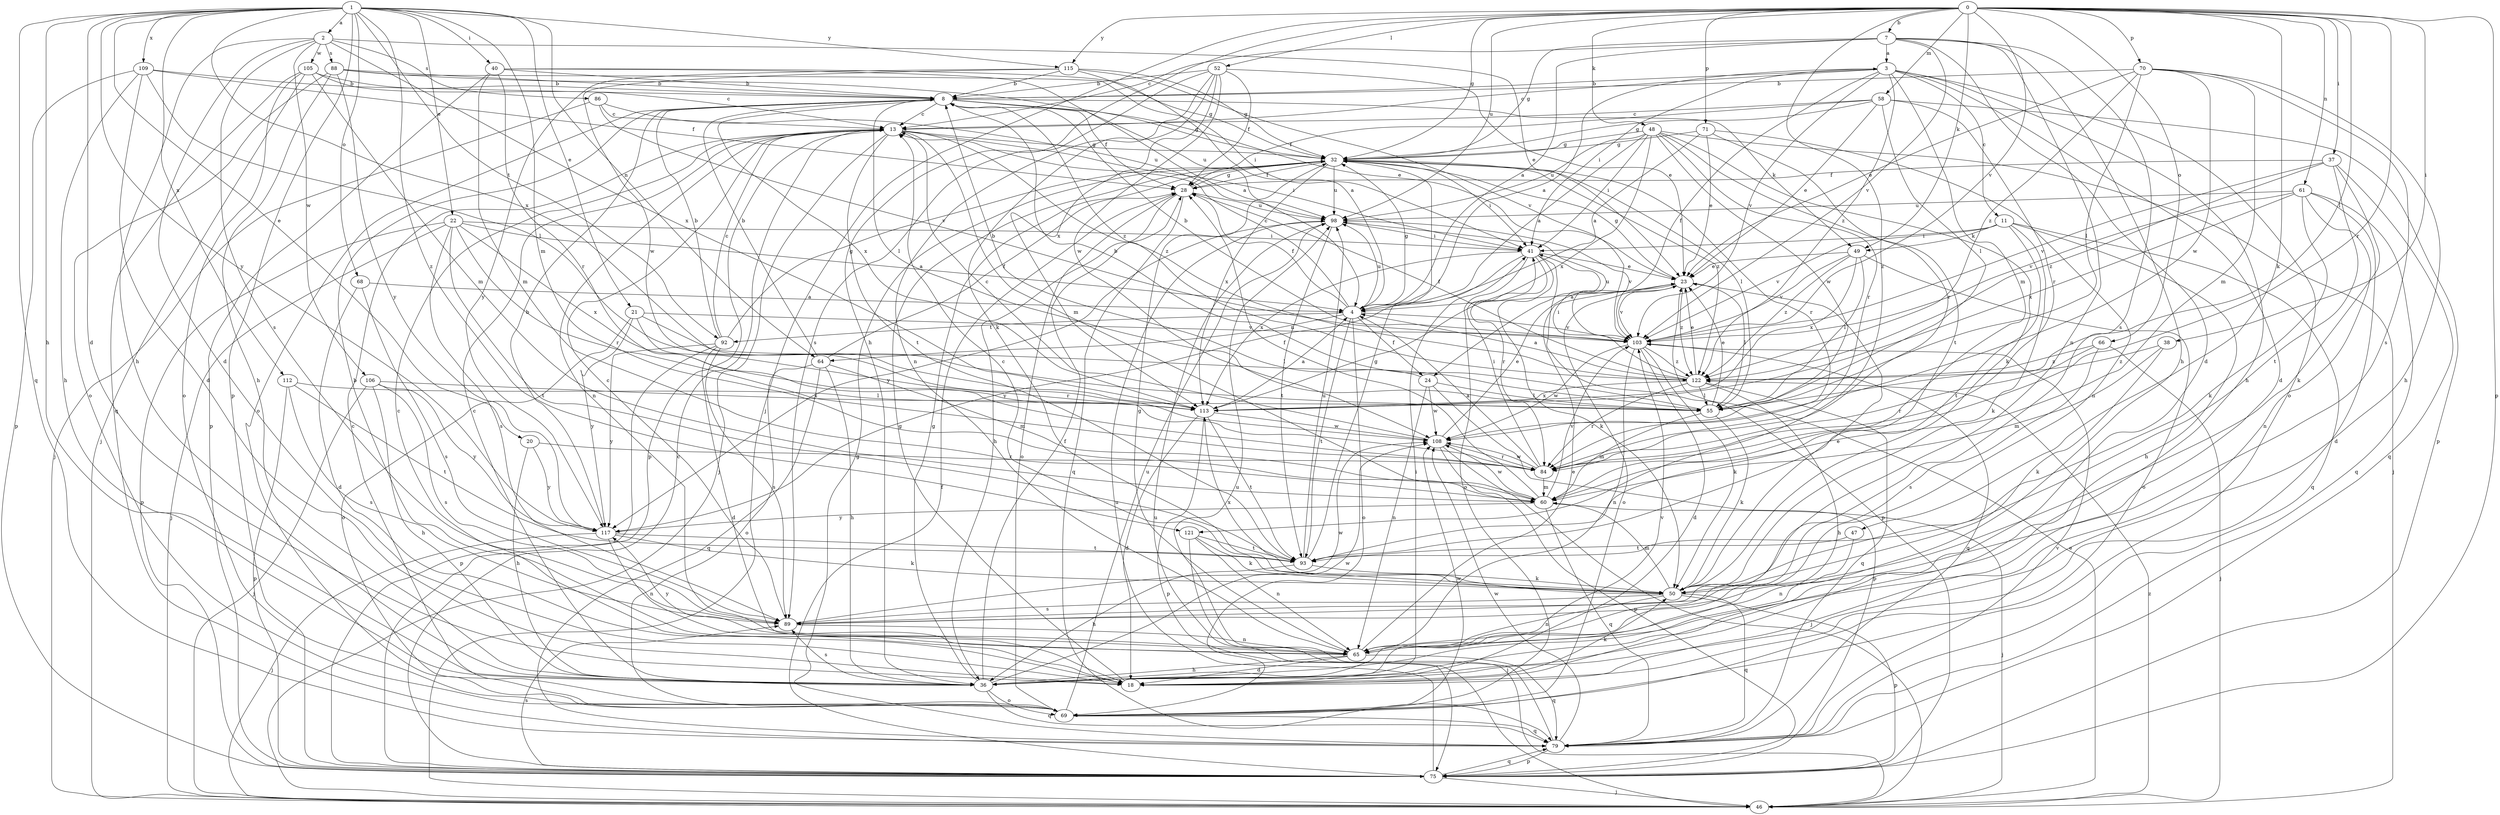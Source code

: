 strict digraph  {
0;
1;
2;
3;
4;
7;
8;
11;
13;
18;
20;
21;
22;
23;
24;
28;
32;
36;
37;
38;
40;
41;
46;
47;
48;
49;
50;
52;
55;
58;
60;
61;
64;
65;
66;
68;
69;
70;
71;
75;
79;
84;
86;
88;
89;
92;
93;
98;
103;
105;
106;
108;
109;
112;
113;
115;
117;
121;
122;
0 -> 7  [label=b];
0 -> 32  [label=g];
0 -> 36  [label=h];
0 -> 37  [label=i];
0 -> 38  [label=i];
0 -> 46  [label=j];
0 -> 47  [label=k];
0 -> 48  [label=k];
0 -> 49  [label=k];
0 -> 52  [label=l];
0 -> 55  [label=l];
0 -> 58  [label=m];
0 -> 61  [label=n];
0 -> 66  [label=o];
0 -> 70  [label=p];
0 -> 71  [label=p];
0 -> 75  [label=p];
0 -> 84  [label=r];
0 -> 98  [label=u];
0 -> 103  [label=v];
0 -> 115  [label=y];
0 -> 121  [label=z];
1 -> 2  [label=a];
1 -> 18  [label=d];
1 -> 20  [label=e];
1 -> 21  [label=e];
1 -> 22  [label=e];
1 -> 36  [label=h];
1 -> 40  [label=i];
1 -> 60  [label=m];
1 -> 64  [label=n];
1 -> 68  [label=o];
1 -> 75  [label=p];
1 -> 79  [label=q];
1 -> 92  [label=t];
1 -> 109  [label=x];
1 -> 112  [label=x];
1 -> 113  [label=x];
1 -> 115  [label=y];
1 -> 117  [label=y];
1 -> 121  [label=z];
2 -> 18  [label=d];
2 -> 23  [label=e];
2 -> 36  [label=h];
2 -> 86  [label=s];
2 -> 88  [label=s];
2 -> 89  [label=s];
2 -> 105  [label=w];
2 -> 106  [label=w];
2 -> 113  [label=x];
3 -> 8  [label=b];
3 -> 11  [label=c];
3 -> 13  [label=c];
3 -> 18  [label=d];
3 -> 24  [label=f];
3 -> 36  [label=h];
3 -> 41  [label=i];
3 -> 60  [label=m];
3 -> 69  [label=o];
3 -> 103  [label=v];
3 -> 122  [label=z];
4 -> 3  [label=a];
4 -> 13  [label=c];
4 -> 24  [label=f];
4 -> 28  [label=f];
4 -> 32  [label=g];
4 -> 64  [label=n];
4 -> 69  [label=o];
4 -> 92  [label=t];
4 -> 93  [label=t];
4 -> 98  [label=u];
4 -> 103  [label=v];
7 -> 3  [label=a];
7 -> 4  [label=a];
7 -> 13  [label=c];
7 -> 18  [label=d];
7 -> 32  [label=g];
7 -> 36  [label=h];
7 -> 65  [label=n];
7 -> 89  [label=s];
7 -> 103  [label=v];
8 -> 13  [label=c];
8 -> 28  [label=f];
8 -> 32  [label=g];
8 -> 49  [label=k];
8 -> 55  [label=l];
8 -> 69  [label=o];
8 -> 98  [label=u];
8 -> 113  [label=x];
8 -> 122  [label=z];
11 -> 36  [label=h];
11 -> 41  [label=i];
11 -> 49  [label=k];
11 -> 50  [label=k];
11 -> 79  [label=q];
11 -> 93  [label=t];
11 -> 103  [label=v];
13 -> 32  [label=g];
13 -> 41  [label=i];
13 -> 46  [label=j];
13 -> 60  [label=m];
13 -> 65  [label=n];
13 -> 75  [label=p];
13 -> 93  [label=t];
13 -> 122  [label=z];
18 -> 13  [label=c];
18 -> 32  [label=g];
18 -> 41  [label=i];
18 -> 50  [label=k];
20 -> 36  [label=h];
20 -> 84  [label=r];
20 -> 117  [label=y];
21 -> 55  [label=l];
21 -> 69  [label=o];
21 -> 84  [label=r];
21 -> 103  [label=v];
21 -> 117  [label=y];
22 -> 4  [label=a];
22 -> 41  [label=i];
22 -> 46  [label=j];
22 -> 75  [label=p];
22 -> 84  [label=r];
22 -> 89  [label=s];
22 -> 93  [label=t];
22 -> 113  [label=x];
23 -> 4  [label=a];
23 -> 32  [label=g];
23 -> 55  [label=l];
23 -> 69  [label=o];
23 -> 103  [label=v];
23 -> 122  [label=z];
24 -> 8  [label=b];
24 -> 55  [label=l];
24 -> 65  [label=n];
24 -> 75  [label=p];
24 -> 108  [label=w];
28 -> 32  [label=g];
28 -> 36  [label=h];
28 -> 69  [label=o];
28 -> 79  [label=q];
28 -> 98  [label=u];
32 -> 28  [label=f];
32 -> 41  [label=i];
32 -> 55  [label=l];
32 -> 84  [label=r];
32 -> 98  [label=u];
32 -> 113  [label=x];
32 -> 122  [label=z];
36 -> 13  [label=c];
36 -> 28  [label=f];
36 -> 32  [label=g];
36 -> 69  [label=o];
36 -> 79  [label=q];
36 -> 89  [label=s];
36 -> 103  [label=v];
36 -> 108  [label=w];
37 -> 28  [label=f];
37 -> 50  [label=k];
37 -> 79  [label=q];
37 -> 93  [label=t];
37 -> 103  [label=v];
37 -> 122  [label=z];
38 -> 50  [label=k];
38 -> 60  [label=m];
38 -> 122  [label=z];
40 -> 4  [label=a];
40 -> 8  [label=b];
40 -> 32  [label=g];
40 -> 60  [label=m];
40 -> 75  [label=p];
40 -> 84  [label=r];
41 -> 23  [label=e];
41 -> 50  [label=k];
41 -> 69  [label=o];
41 -> 75  [label=p];
41 -> 84  [label=r];
41 -> 113  [label=x];
41 -> 117  [label=y];
46 -> 23  [label=e];
46 -> 98  [label=u];
46 -> 122  [label=z];
47 -> 65  [label=n];
47 -> 93  [label=t];
48 -> 4  [label=a];
48 -> 32  [label=g];
48 -> 41  [label=i];
48 -> 46  [label=j];
48 -> 50  [label=k];
48 -> 84  [label=r];
48 -> 93  [label=t];
48 -> 98  [label=u];
48 -> 108  [label=w];
48 -> 113  [label=x];
49 -> 23  [label=e];
49 -> 55  [label=l];
49 -> 69  [label=o];
49 -> 103  [label=v];
49 -> 113  [label=x];
49 -> 122  [label=z];
50 -> 13  [label=c];
50 -> 23  [label=e];
50 -> 60  [label=m];
50 -> 65  [label=n];
50 -> 75  [label=p];
50 -> 79  [label=q];
50 -> 89  [label=s];
50 -> 113  [label=x];
52 -> 8  [label=b];
52 -> 23  [label=e];
52 -> 28  [label=f];
52 -> 50  [label=k];
52 -> 65  [label=n];
52 -> 89  [label=s];
52 -> 108  [label=w];
52 -> 113  [label=x];
55 -> 8  [label=b];
55 -> 23  [label=e];
55 -> 50  [label=k];
55 -> 60  [label=m];
58 -> 13  [label=c];
58 -> 23  [label=e];
58 -> 28  [label=f];
58 -> 32  [label=g];
58 -> 55  [label=l];
58 -> 75  [label=p];
58 -> 84  [label=r];
60 -> 28  [label=f];
60 -> 46  [label=j];
60 -> 79  [label=q];
60 -> 103  [label=v];
60 -> 108  [label=w];
60 -> 117  [label=y];
61 -> 18  [label=d];
61 -> 50  [label=k];
61 -> 65  [label=n];
61 -> 79  [label=q];
61 -> 98  [label=u];
61 -> 103  [label=v];
61 -> 113  [label=x];
64 -> 8  [label=b];
64 -> 28  [label=f];
64 -> 36  [label=h];
64 -> 60  [label=m];
64 -> 69  [label=o];
64 -> 79  [label=q];
65 -> 8  [label=b];
65 -> 18  [label=d];
65 -> 23  [label=e];
65 -> 32  [label=g];
65 -> 36  [label=h];
65 -> 79  [label=q];
65 -> 117  [label=y];
66 -> 46  [label=j];
66 -> 84  [label=r];
66 -> 89  [label=s];
66 -> 122  [label=z];
68 -> 4  [label=a];
68 -> 18  [label=d];
68 -> 89  [label=s];
69 -> 13  [label=c];
69 -> 79  [label=q];
69 -> 98  [label=u];
69 -> 108  [label=w];
70 -> 8  [label=b];
70 -> 23  [label=e];
70 -> 36  [label=h];
70 -> 55  [label=l];
70 -> 60  [label=m];
70 -> 89  [label=s];
70 -> 108  [label=w];
70 -> 122  [label=z];
71 -> 4  [label=a];
71 -> 23  [label=e];
71 -> 32  [label=g];
71 -> 65  [label=n];
71 -> 84  [label=r];
75 -> 13  [label=c];
75 -> 28  [label=f];
75 -> 46  [label=j];
75 -> 79  [label=q];
75 -> 89  [label=s];
75 -> 98  [label=u];
79 -> 32  [label=g];
79 -> 75  [label=p];
79 -> 98  [label=u];
79 -> 103  [label=v];
79 -> 108  [label=w];
84 -> 4  [label=a];
84 -> 41  [label=i];
84 -> 60  [label=m];
84 -> 108  [label=w];
86 -> 13  [label=c];
86 -> 46  [label=j];
86 -> 98  [label=u];
86 -> 103  [label=v];
88 -> 8  [label=b];
88 -> 23  [label=e];
88 -> 36  [label=h];
88 -> 41  [label=i];
88 -> 69  [label=o];
88 -> 117  [label=y];
89 -> 13  [label=c];
89 -> 65  [label=n];
89 -> 108  [label=w];
92 -> 8  [label=b];
92 -> 13  [label=c];
92 -> 18  [label=d];
92 -> 32  [label=g];
92 -> 75  [label=p];
92 -> 89  [label=s];
92 -> 117  [label=y];
93 -> 32  [label=g];
93 -> 36  [label=h];
93 -> 50  [label=k];
93 -> 98  [label=u];
98 -> 41  [label=i];
98 -> 93  [label=t];
98 -> 103  [label=v];
98 -> 117  [label=y];
103 -> 8  [label=b];
103 -> 18  [label=d];
103 -> 50  [label=k];
103 -> 65  [label=n];
103 -> 79  [label=q];
103 -> 98  [label=u];
103 -> 108  [label=w];
103 -> 122  [label=z];
105 -> 8  [label=b];
105 -> 13  [label=c];
105 -> 46  [label=j];
105 -> 60  [label=m];
105 -> 69  [label=o];
105 -> 79  [label=q];
106 -> 36  [label=h];
106 -> 46  [label=j];
106 -> 89  [label=s];
106 -> 113  [label=x];
106 -> 117  [label=y];
108 -> 13  [label=c];
108 -> 23  [label=e];
108 -> 46  [label=j];
108 -> 75  [label=p];
108 -> 84  [label=r];
109 -> 8  [label=b];
109 -> 18  [label=d];
109 -> 28  [label=f];
109 -> 36  [label=h];
109 -> 55  [label=l];
109 -> 75  [label=p];
112 -> 55  [label=l];
112 -> 75  [label=p];
112 -> 89  [label=s];
112 -> 93  [label=t];
113 -> 4  [label=a];
113 -> 18  [label=d];
113 -> 75  [label=p];
113 -> 93  [label=t];
113 -> 108  [label=w];
115 -> 4  [label=a];
115 -> 8  [label=b];
115 -> 32  [label=g];
115 -> 103  [label=v];
115 -> 108  [label=w];
115 -> 117  [label=y];
117 -> 8  [label=b];
117 -> 46  [label=j];
117 -> 50  [label=k];
117 -> 65  [label=n];
117 -> 93  [label=t];
121 -> 46  [label=j];
121 -> 50  [label=k];
121 -> 65  [label=n];
121 -> 93  [label=t];
122 -> 4  [label=a];
122 -> 23  [label=e];
122 -> 28  [label=f];
122 -> 36  [label=h];
122 -> 41  [label=i];
122 -> 55  [label=l];
122 -> 79  [label=q];
122 -> 84  [label=r];
122 -> 113  [label=x];
}
